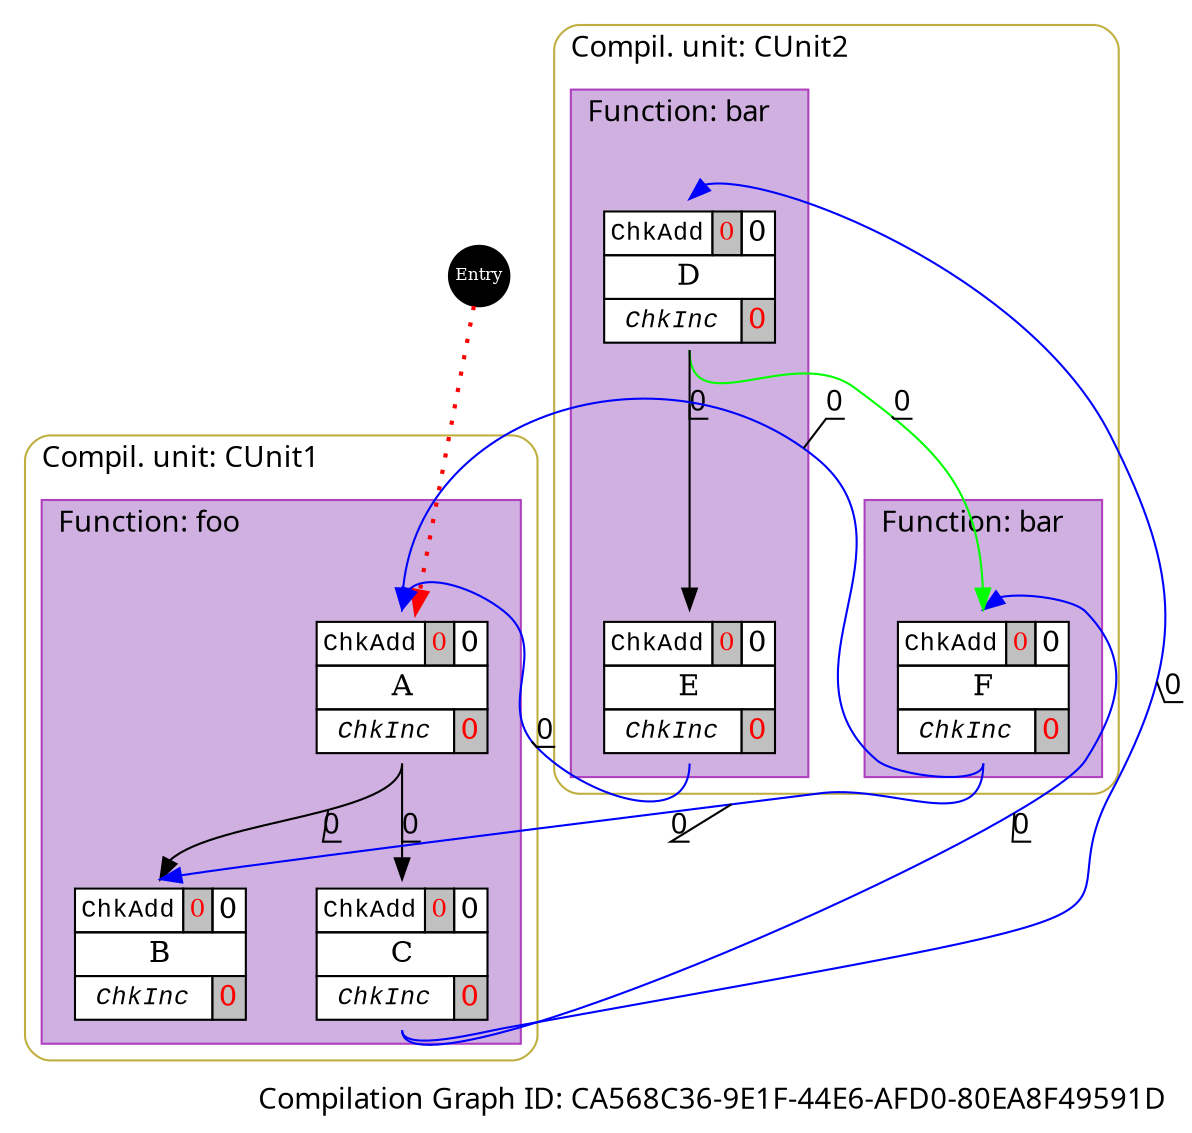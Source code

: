 digraph {
    node [shape=plaintext];
    clusterrank="local";
    label="Compilation Graph ID: CA568C36-9E1F-44E6-AFD0-80EA8F49591D";
    labeljust=r;
    fontname="Terminus";
    comment="Entry point is in compilation unit 'CUnit1'";
    comment="and in function 'foo'";
    comment="and in basic_block 'A'";
    
    ENTRY [shape=circle,style=filled,fontcolor=white,color=black,fixedsize=true,fontsize=8,width=0.4,label="Entry"];
    
    subgraph "cluster_cunit_CUnit1" {
        label="Compil. unit: CUnit1";
        labeljust=l;
        pencolor="#C0AF40";
        style="rounded";
        penwidth=1;
        subgraph "cluster_func_foo" {
            style="filled";
            fillcolor="#CFB0E0";
            label="Function: foo";
            labeljust=l;
            pencolor="#AF40C0";
            penwidth=1;
            func_foo_A [label=<<TABLE BGCOLOR="white" BORDER="0" CELLBORDER="1" CELLSPACING="0"><TR><TD><FONT POINT-SIZE="12.0" FACE="Courier New">ChkAdd</FONT></TD><TD BGCOLOR="#c0c0c0" PORT="here"><FONT COLOR="red" POINT-SIZE="12.0">0</FONT></TD><TD>0</TD></TR><TR><TD COLSPAN="3">A</TD></TR><TR><TD COLSPAN="2"><FONT POINT-SIZE="12.0" FACE="Courier New,italic">ChkInc</FONT></TD><TD BGCOLOR="#c0c0c0"><FONT COLOR="red">0</FONT></TD></TR></TABLE>>];
            func_foo_B [label=<<TABLE BGCOLOR="white" BORDER="0" CELLBORDER="1" CELLSPACING="0"><TR><TD><FONT POINT-SIZE="12.0" FACE="Courier New">ChkAdd</FONT></TD><TD BGCOLOR="#c0c0c0" PORT="here"><FONT COLOR="red" POINT-SIZE="12.0">0</FONT></TD><TD>0</TD></TR><TR><TD COLSPAN="3">B</TD></TR><TR><TD COLSPAN="2"><FONT POINT-SIZE="12.0" FACE="Courier New,italic">ChkInc</FONT></TD><TD BGCOLOR="#c0c0c0"><FONT COLOR="red">0</FONT></TD></TR></TABLE>>];
            func_foo_C [label=<<TABLE BGCOLOR="white" BORDER="0" CELLBORDER="1" CELLSPACING="0"><TR><TD><FONT POINT-SIZE="12.0" FACE="Courier New">ChkAdd</FONT></TD><TD BGCOLOR="#c0c0c0" PORT="here"><FONT COLOR="red" POINT-SIZE="12.0">0</FONT></TD><TD>0</TD></TR><TR><TD COLSPAN="3">C</TD></TR><TR><TD COLSPAN="2"><FONT POINT-SIZE="12.0" FACE="Courier New,italic">ChkInc</FONT></TD><TD BGCOLOR="#c0c0c0"><FONT COLOR="red">0</FONT></TD></TR></TABLE>>];
            func_foo_A:s -> func_foo_B:n [fontname="Kinnari",color=black,weight=5,constraint=true,decorate=true,label="0"];
            func_foo_A:s -> func_foo_C:n [fontname="Kinnari",color=black,weight=5,constraint=true,decorate=true,label="0"];
        }
    }
    func_foo_C:s -> func_bar_D:n [fontname="Kinnari",color=blue,weight=5,constraint=true,decorate=true,label="0"];
    func_foo_C:s -> func_bar_F:n [fontname="Kinnari",color=blue,weight=5,constraint=true,decorate=true,label="0"];
    subgraph "cluster_cunit_CUnit2" {
        label="Compil. unit: CUnit2";
        labeljust=l;
        pencolor="#C0AF40";
        style="rounded";
        penwidth=1;
        subgraph "cluster_func_bar" {
            style="filled";
            fillcolor="#CFB0E0";
            label="Function: bar";
            labeljust=l;
            pencolor="#AF40C0";
            penwidth=1;
            func_bar_D [label=<<TABLE BGCOLOR="white" BORDER="0" CELLBORDER="1" CELLSPACING="0"><TR><TD><FONT POINT-SIZE="12.0" FACE="Courier New">ChkAdd</FONT></TD><TD BGCOLOR="#c0c0c0" PORT="here"><FONT COLOR="red" POINT-SIZE="12.0">0</FONT></TD><TD>0</TD></TR><TR><TD COLSPAN="3">D</TD></TR><TR><TD COLSPAN="2"><FONT POINT-SIZE="12.0" FACE="Courier New,italic">ChkInc</FONT></TD><TD BGCOLOR="#c0c0c0"><FONT COLOR="red">0</FONT></TD></TR></TABLE>>];
            func_bar_E [label=<<TABLE BGCOLOR="white" BORDER="0" CELLBORDER="1" CELLSPACING="0"><TR><TD><FONT POINT-SIZE="12.0" FACE="Courier New">ChkAdd</FONT></TD><TD BGCOLOR="#c0c0c0" PORT="here"><FONT COLOR="red" POINT-SIZE="12.0">0</FONT></TD><TD>0</TD></TR><TR><TD COLSPAN="3">E</TD></TR><TR><TD COLSPAN="2"><FONT POINT-SIZE="12.0" FACE="Courier New,italic">ChkInc</FONT></TD><TD BGCOLOR="#c0c0c0"><FONT COLOR="red">0</FONT></TD></TR></TABLE>>];
            func_bar_D:s -> func_bar_E:n [fontname="Kinnari",color=black,weight=5,constraint=true,decorate=true,label="0"];
        }
        func_bar_D:s -> func_bar_F:n [fontname="Kinnari",color=green,weight=5,constraint=true,decorate=true,label="0"];
        subgraph "cluster_func_bar (566130139)" {
            style="filled";
            fillcolor="#CFB0E0";
            label="Function: bar";
            labeljust=l;
            pencolor="#AF40C0";
            penwidth=1;
            func_bar_F [label=<<TABLE BGCOLOR="white" BORDER="0" CELLBORDER="1" CELLSPACING="0"><TR><TD><FONT POINT-SIZE="12.0" FACE="Courier New">ChkAdd</FONT></TD><TD BGCOLOR="#c0c0c0" PORT="here"><FONT COLOR="red" POINT-SIZE="12.0">0</FONT></TD><TD>0</TD></TR><TR><TD COLSPAN="3">F</TD></TR><TR><TD COLSPAN="2"><FONT POINT-SIZE="12.0" FACE="Courier New,italic">ChkInc</FONT></TD><TD BGCOLOR="#c0c0c0"><FONT COLOR="red">0</FONT></TD></TR></TABLE>>];
        }
    }
    func_bar_E:s -> func_foo_A:n [fontname="Kinnari",color=blue,weight=5,constraint=true,decorate=true,label="0"];
    func_bar_F:s -> func_foo_B:n [fontname="Kinnari",color=blue,weight=5,constraint=true,decorate=true,label="0"];
    func_bar_F:s -> func_foo_A:n [fontname="Kinnari",color=blue,weight=5,constraint=true,decorate=true,label="0"];
    
    ENTRY -> func_foo_A[style="dotted,bold",color=red,weight=3,constraint=false,decorate=false];
    
}
